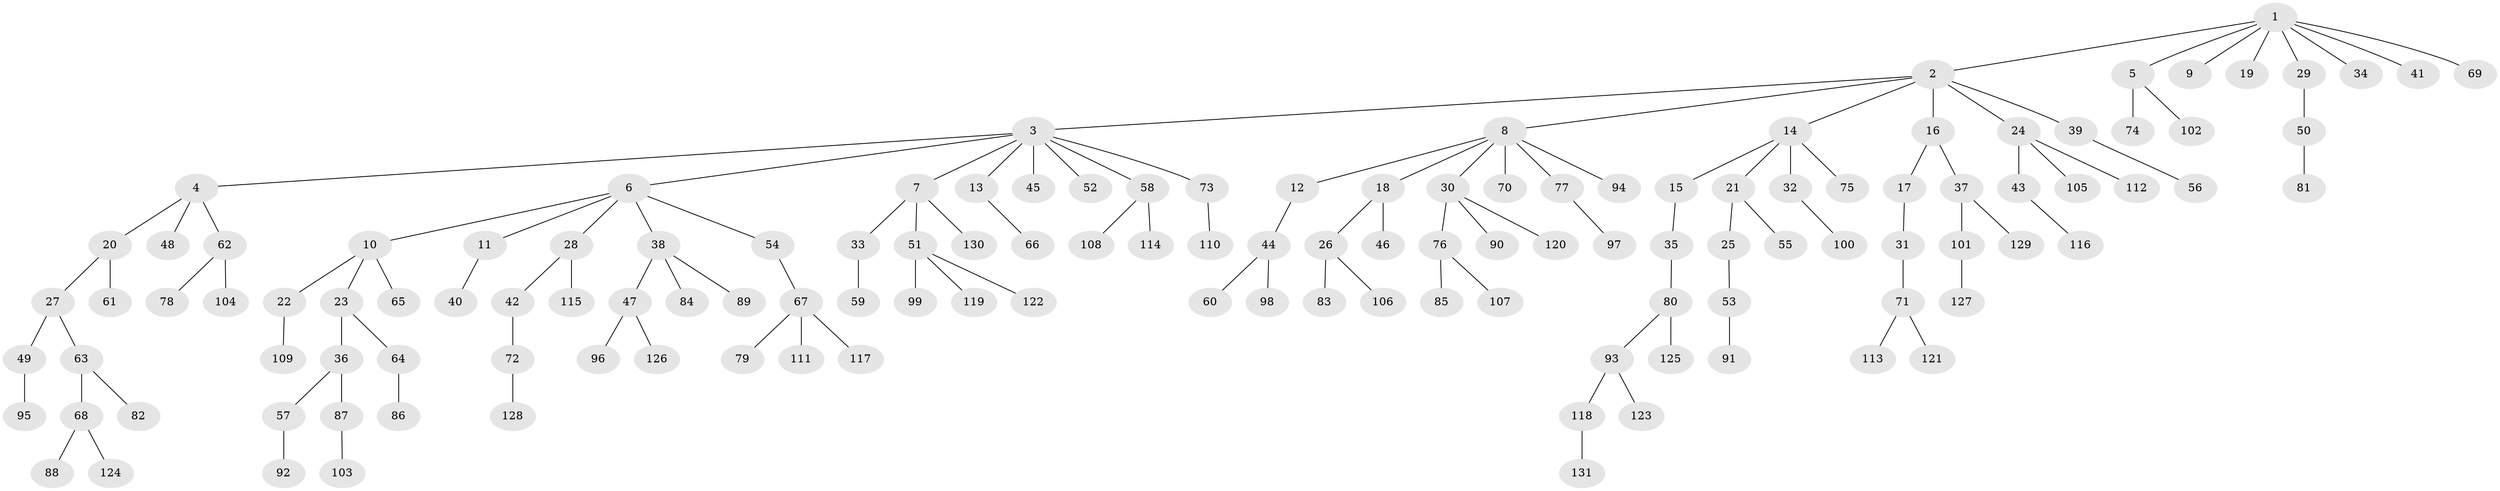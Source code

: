 // coarse degree distribution, {7: 0.010869565217391304, 10: 0.010869565217391304, 9: 0.010869565217391304, 5: 0.021739130434782608, 2: 0.15217391304347827, 6: 0.03260869565217391, 1: 0.6086956521739131, 3: 0.13043478260869565, 4: 0.021739130434782608}
// Generated by graph-tools (version 1.1) at 2025/42/03/06/25 10:42:04]
// undirected, 131 vertices, 130 edges
graph export_dot {
graph [start="1"]
  node [color=gray90,style=filled];
  1;
  2;
  3;
  4;
  5;
  6;
  7;
  8;
  9;
  10;
  11;
  12;
  13;
  14;
  15;
  16;
  17;
  18;
  19;
  20;
  21;
  22;
  23;
  24;
  25;
  26;
  27;
  28;
  29;
  30;
  31;
  32;
  33;
  34;
  35;
  36;
  37;
  38;
  39;
  40;
  41;
  42;
  43;
  44;
  45;
  46;
  47;
  48;
  49;
  50;
  51;
  52;
  53;
  54;
  55;
  56;
  57;
  58;
  59;
  60;
  61;
  62;
  63;
  64;
  65;
  66;
  67;
  68;
  69;
  70;
  71;
  72;
  73;
  74;
  75;
  76;
  77;
  78;
  79;
  80;
  81;
  82;
  83;
  84;
  85;
  86;
  87;
  88;
  89;
  90;
  91;
  92;
  93;
  94;
  95;
  96;
  97;
  98;
  99;
  100;
  101;
  102;
  103;
  104;
  105;
  106;
  107;
  108;
  109;
  110;
  111;
  112;
  113;
  114;
  115;
  116;
  117;
  118;
  119;
  120;
  121;
  122;
  123;
  124;
  125;
  126;
  127;
  128;
  129;
  130;
  131;
  1 -- 2;
  1 -- 5;
  1 -- 9;
  1 -- 19;
  1 -- 29;
  1 -- 34;
  1 -- 41;
  1 -- 69;
  2 -- 3;
  2 -- 8;
  2 -- 14;
  2 -- 16;
  2 -- 24;
  2 -- 39;
  3 -- 4;
  3 -- 6;
  3 -- 7;
  3 -- 13;
  3 -- 45;
  3 -- 52;
  3 -- 58;
  3 -- 73;
  4 -- 20;
  4 -- 48;
  4 -- 62;
  5 -- 74;
  5 -- 102;
  6 -- 10;
  6 -- 11;
  6 -- 28;
  6 -- 38;
  6 -- 54;
  7 -- 33;
  7 -- 51;
  7 -- 130;
  8 -- 12;
  8 -- 18;
  8 -- 30;
  8 -- 70;
  8 -- 77;
  8 -- 94;
  10 -- 22;
  10 -- 23;
  10 -- 65;
  11 -- 40;
  12 -- 44;
  13 -- 66;
  14 -- 15;
  14 -- 21;
  14 -- 32;
  14 -- 75;
  15 -- 35;
  16 -- 17;
  16 -- 37;
  17 -- 31;
  18 -- 26;
  18 -- 46;
  20 -- 27;
  20 -- 61;
  21 -- 25;
  21 -- 55;
  22 -- 109;
  23 -- 36;
  23 -- 64;
  24 -- 43;
  24 -- 105;
  24 -- 112;
  25 -- 53;
  26 -- 83;
  26 -- 106;
  27 -- 49;
  27 -- 63;
  28 -- 42;
  28 -- 115;
  29 -- 50;
  30 -- 76;
  30 -- 90;
  30 -- 120;
  31 -- 71;
  32 -- 100;
  33 -- 59;
  35 -- 80;
  36 -- 57;
  36 -- 87;
  37 -- 101;
  37 -- 129;
  38 -- 47;
  38 -- 84;
  38 -- 89;
  39 -- 56;
  42 -- 72;
  43 -- 116;
  44 -- 60;
  44 -- 98;
  47 -- 96;
  47 -- 126;
  49 -- 95;
  50 -- 81;
  51 -- 99;
  51 -- 119;
  51 -- 122;
  53 -- 91;
  54 -- 67;
  57 -- 92;
  58 -- 108;
  58 -- 114;
  62 -- 78;
  62 -- 104;
  63 -- 68;
  63 -- 82;
  64 -- 86;
  67 -- 79;
  67 -- 111;
  67 -- 117;
  68 -- 88;
  68 -- 124;
  71 -- 113;
  71 -- 121;
  72 -- 128;
  73 -- 110;
  76 -- 85;
  76 -- 107;
  77 -- 97;
  80 -- 93;
  80 -- 125;
  87 -- 103;
  93 -- 118;
  93 -- 123;
  101 -- 127;
  118 -- 131;
}
